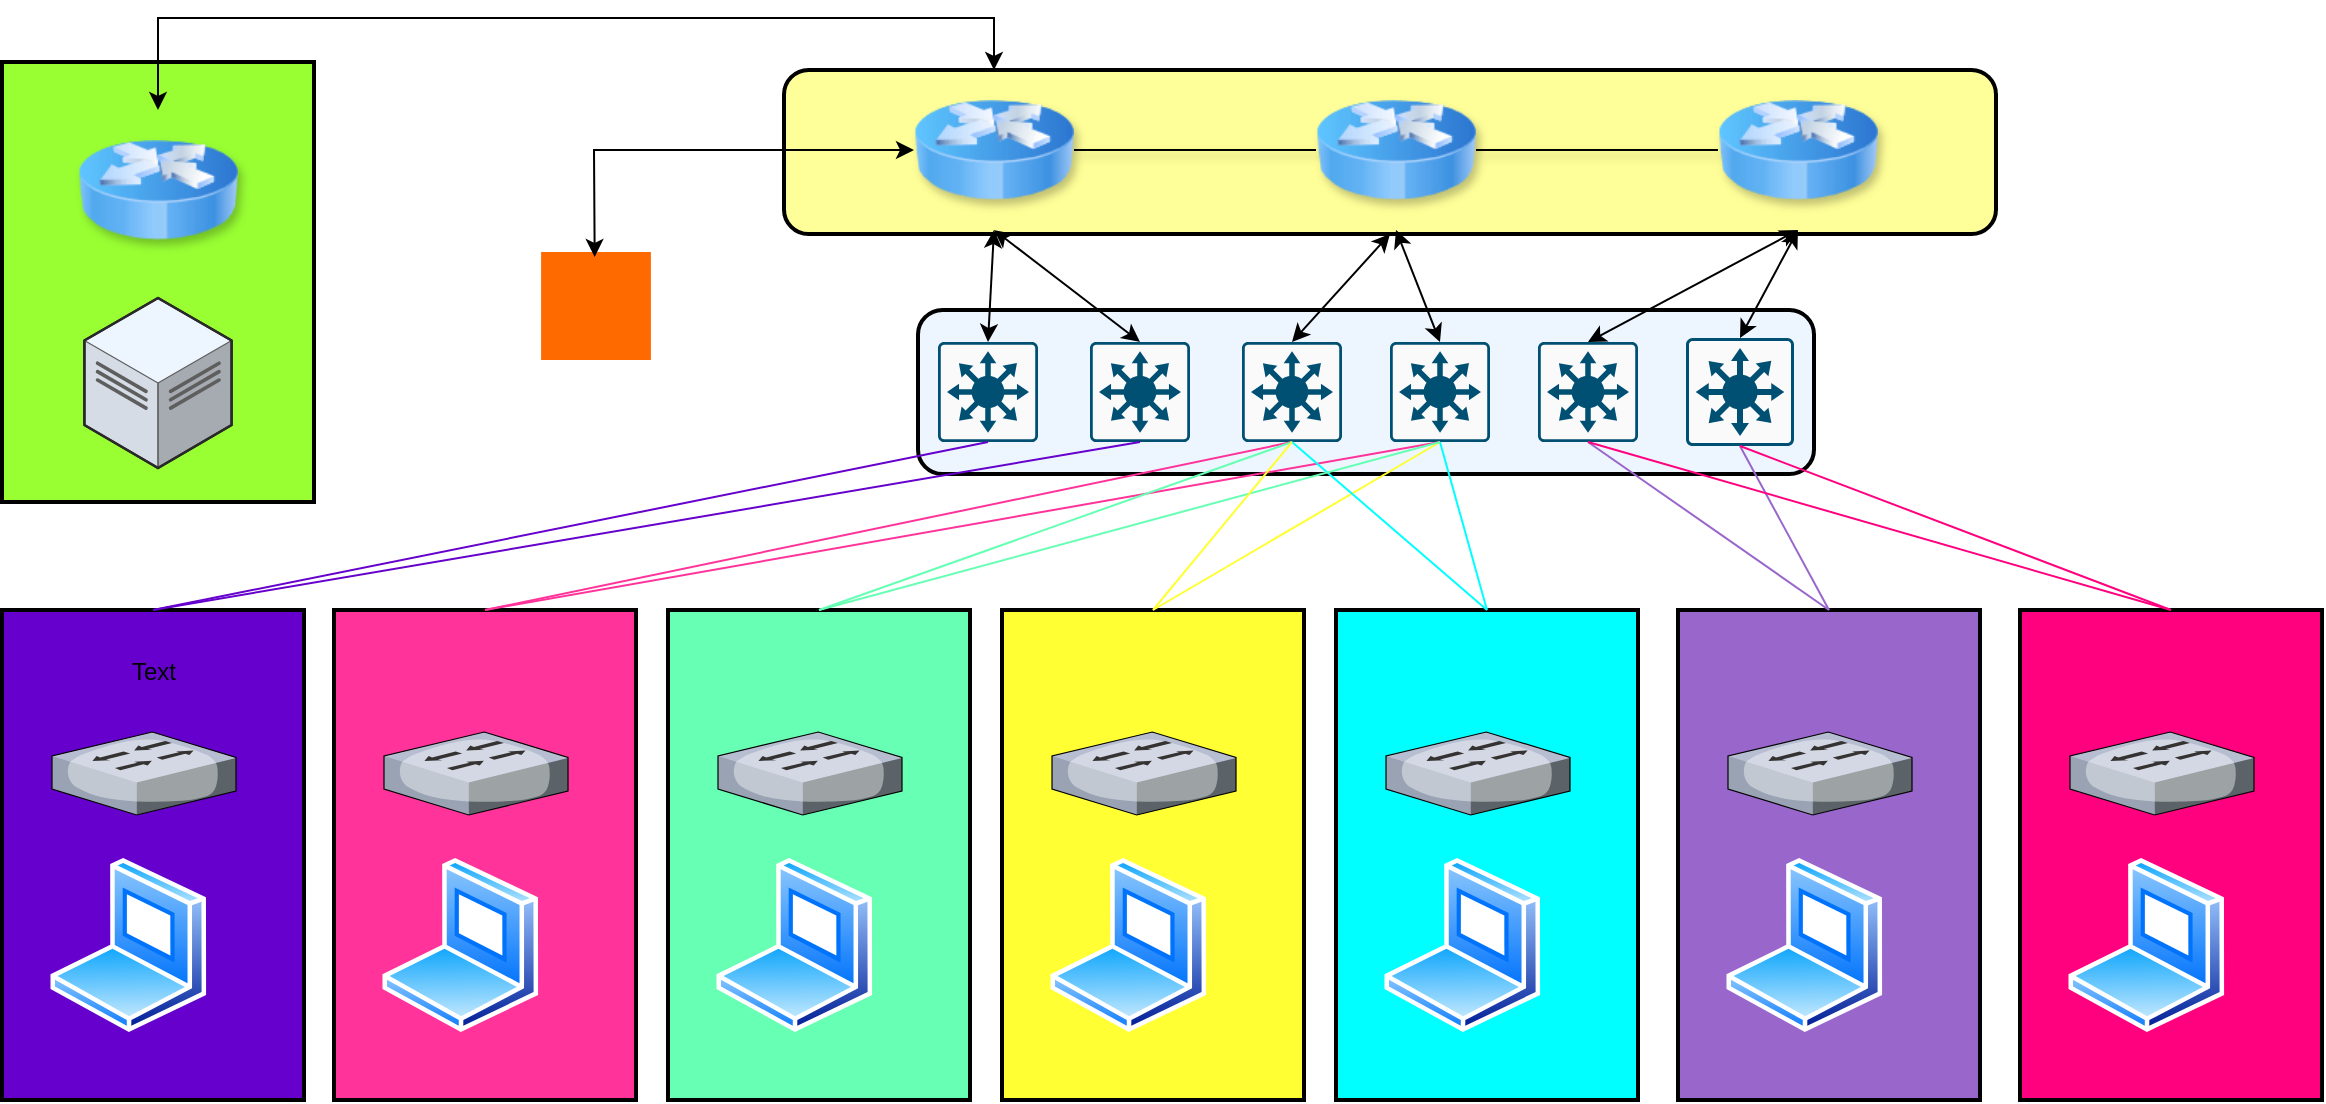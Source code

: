 <mxfile border="50" scale="3" compressed="false" locked="false" version="27.0.3">
  <diagram name="Blank" id="YmL12bMKpDGza6XwsDPr">
    <mxGraphModel dx="2422" dy="265" grid="0" gridSize="10" guides="1" tooltips="1" connect="1" arrows="1" fold="1" page="0" pageScale="1" pageWidth="827" pageHeight="1169" background="none" math="1" shadow="0">
      <root>
        <mxCell id="X5NqExCQtvZxIxQ7pmgY-0" />
        <mxCell id="1" parent="X5NqExCQtvZxIxQ7pmgY-0" />
        <mxCell id="lFJ8bcKFK8LMrN1udut2-37" value="" style="rounded=1;whiteSpace=wrap;html=1;strokeWidth=2;align=center;verticalAlign=top;spacingTop=4;spacingBottom=0;fontFamily=Helvetica;fontSize=15;fontColor=#7EA6E0;fontStyle=1;fillColor=#EDF5FF;shadow=0;" parent="1" vertex="1">
          <mxGeometry x="-627" y="830" width="448" height="82" as="geometry" />
        </mxCell>
        <mxCell id="lFJ8bcKFK8LMrN1udut2-35" value="" style="rounded=1;whiteSpace=wrap;html=1;strokeWidth=2;align=center;verticalAlign=top;spacingTop=4;spacingBottom=0;fontFamily=Helvetica;fontSize=15;fontColor=#7EA6E0;fontStyle=1;fillColor=#FFFF99;shadow=0;" parent="1" vertex="1">
          <mxGeometry x="-694" y="710" width="606" height="82" as="geometry" />
        </mxCell>
        <mxCell id="lFJ8bcKFK8LMrN1udut2-1" value="" style="points=[];aspect=fixed;html=1;align=center;shadow=0;dashed=0;fillColor=#FF6A00;strokeColor=none;shape=mxgraph.alibaba_cloud.uis_ultimate_internet_service;" parent="1" vertex="1">
          <mxGeometry x="-815.45" y="801" width="54.9" height="54" as="geometry" />
        </mxCell>
        <mxCell id="lFJ8bcKFK8LMrN1udut2-3" value="" style="image;html=1;image=img/lib/clip_art/networking/Router_Icon_128x128.png;shadow=1;" parent="1" vertex="1">
          <mxGeometry x="-629" y="710" width="80" height="80" as="geometry" />
        </mxCell>
        <mxCell id="lFJ8bcKFK8LMrN1udut2-4" value="" style="image;html=1;image=img/lib/clip_art/networking/Router_Icon_128x128.png;shadow=1;" parent="1" vertex="1">
          <mxGeometry x="-428" y="710" width="80" height="80" as="geometry" />
        </mxCell>
        <mxCell id="lFJ8bcKFK8LMrN1udut2-5" value="" style="image;html=1;image=img/lib/clip_art/networking/Router_Icon_128x128.png;fontStyle=1;shadow=1;" parent="1" vertex="1">
          <mxGeometry x="-227" y="710" width="80" height="80" as="geometry" />
        </mxCell>
        <mxCell id="lFJ8bcKFK8LMrN1udut2-23" value="" style="sketch=0;points=[[0.015,0.015,0],[0.985,0.015,0],[0.985,0.985,0],[0.015,0.985,0],[0.25,0,0],[0.5,0,0],[0.75,0,0],[1,0.25,0],[1,0.5,0],[1,0.75,0],[0.75,1,0],[0.5,1,0],[0.25,1,0],[0,0.75,0],[0,0.5,0],[0,0.25,0]];verticalLabelPosition=bottom;html=1;verticalAlign=top;aspect=fixed;align=center;pointerEvents=1;shape=mxgraph.cisco19.rect;prIcon=l3_switch;fillColor=#FAFAFA;strokeColor=#005073;strokeWidth=2;spacingTop=4;spacingBottom=0;fontFamily=Helvetica;fontSize=15;fontColor=#7EA6E0;fontStyle=1;" parent="1" vertex="1">
          <mxGeometry x="-617" y="846" width="50" height="50" as="geometry" />
        </mxCell>
        <mxCell id="lFJ8bcKFK8LMrN1udut2-24" value="" style="sketch=0;points=[[0.015,0.015,0],[0.985,0.015,0],[0.985,0.985,0],[0.015,0.985,0],[0.25,0,0],[0.5,0,0],[0.75,0,0],[1,0.25,0],[1,0.5,0],[1,0.75,0],[0.75,1,0],[0.5,1,0],[0.25,1,0],[0,0.75,0],[0,0.5,0],[0,0.25,0]];verticalLabelPosition=bottom;html=1;verticalAlign=top;aspect=fixed;align=center;pointerEvents=1;shape=mxgraph.cisco19.rect;prIcon=l3_switch;fillColor=#FAFAFA;strokeColor=#005073;strokeWidth=2;spacingTop=4;spacingBottom=0;fontFamily=Helvetica;fontSize=15;fontColor=#7EA6E0;fontStyle=1;" parent="1" vertex="1">
          <mxGeometry x="-541" y="846" width="50" height="50" as="geometry" />
        </mxCell>
        <mxCell id="lFJ8bcKFK8LMrN1udut2-25" value="" style="sketch=0;points=[[0.015,0.015,0],[0.985,0.015,0],[0.985,0.985,0],[0.015,0.985,0],[0.25,0,0],[0.5,0,0],[0.75,0,0],[1,0.25,0],[1,0.5,0],[1,0.75,0],[0.75,1,0],[0.5,1,0],[0.25,1,0],[0,0.75,0],[0,0.5,0],[0,0.25,0]];verticalLabelPosition=bottom;html=1;verticalAlign=top;aspect=fixed;align=center;pointerEvents=1;shape=mxgraph.cisco19.rect;prIcon=l3_switch;fillColor=#FAFAFA;strokeColor=#005073;strokeWidth=2;spacingTop=4;spacingBottom=0;fontFamily=Helvetica;fontSize=15;fontColor=#7EA6E0;fontStyle=1;" parent="1" vertex="1">
          <mxGeometry x="-465" y="846" width="50" height="50" as="geometry" />
        </mxCell>
        <mxCell id="lFJ8bcKFK8LMrN1udut2-26" value="" style="sketch=0;points=[[0.015,0.015,0],[0.985,0.015,0],[0.985,0.985,0],[0.015,0.985,0],[0.25,0,0],[0.5,0,0],[0.75,0,0],[1,0.25,0],[1,0.5,0],[1,0.75,0],[0.75,1,0],[0.5,1,0],[0.25,1,0],[0,0.75,0],[0,0.5,0],[0,0.25,0]];verticalLabelPosition=bottom;html=1;verticalAlign=top;aspect=fixed;align=center;pointerEvents=1;shape=mxgraph.cisco19.rect;prIcon=l3_switch;fillColor=#FAFAFA;strokeColor=#005073;strokeWidth=2;spacingTop=4;spacingBottom=0;fontFamily=Helvetica;fontSize=15;fontColor=#7EA6E0;fontStyle=1;" parent="1" vertex="1">
          <mxGeometry x="-391" y="846" width="50" height="50" as="geometry" />
        </mxCell>
        <mxCell id="lFJ8bcKFK8LMrN1udut2-27" value="" style="sketch=0;points=[[0.015,0.015,0],[0.985,0.015,0],[0.985,0.985,0],[0.015,0.985,0],[0.25,0,0],[0.5,0,0],[0.75,0,0],[1,0.25,0],[1,0.5,0],[1,0.75,0],[0.75,1,0],[0.5,1,0],[0.25,1,0],[0,0.75,0],[0,0.5,0],[0,0.25,0]];verticalLabelPosition=bottom;html=1;verticalAlign=top;aspect=fixed;align=center;pointerEvents=1;shape=mxgraph.cisco19.rect;prIcon=l3_switch;fillColor=#FAFAFA;strokeColor=#005073;strokeWidth=2;spacingTop=4;spacingBottom=0;fontFamily=Helvetica;fontSize=15;fontColor=#7EA6E0;fontStyle=1;" parent="1" vertex="1">
          <mxGeometry x="-317" y="846" width="50" height="50" as="geometry" />
        </mxCell>
        <mxCell id="lFJ8bcKFK8LMrN1udut2-29" value="" style="sketch=0;points=[[0.015,0.015,0],[0.985,0.015,0],[0.985,0.985,0],[0.015,0.985,0],[0.25,0,0],[0.5,0,0],[0.75,0,0],[1,0.25,0],[1,0.5,0],[1,0.75,0],[0.75,1,0],[0.5,1,0],[0.25,1,0],[0,0.75,0],[0,0.5,0],[0,0.25,0]];verticalLabelPosition=bottom;html=1;verticalAlign=top;aspect=fixed;align=center;pointerEvents=1;shape=mxgraph.cisco19.rect;prIcon=l3_switch;fillColor=#FAFAFA;strokeColor=#005073;strokeWidth=2;spacingTop=4;spacingBottom=0;fontFamily=Helvetica;fontSize=15;fontColor=#7EA6E0;fontStyle=1;" parent="1" vertex="1">
          <mxGeometry x="-243" y="844" width="54" height="54" as="geometry" />
        </mxCell>
        <mxCell id="lFJ8bcKFK8LMrN1udut2-31" value="" style="endArrow=none;html=1;rounded=0;fontFamily=Helvetica;fontSize=15;fontColor=#7EA6E0;fontStyle=1;exitX=1;exitY=0.5;exitDx=0;exitDy=0;entryX=0;entryY=0.5;entryDx=0;entryDy=0;shadow=1;" parent="1" source="lFJ8bcKFK8LMrN1udut2-4" target="lFJ8bcKFK8LMrN1udut2-5" edge="1">
          <mxGeometry width="50" height="50" relative="1" as="geometry">
            <mxPoint x="-339" y="786" as="sourcePoint" />
            <mxPoint x="-289" y="736" as="targetPoint" />
            <Array as="points">
              <mxPoint x="-282" y="750" />
            </Array>
          </mxGeometry>
        </mxCell>
        <mxCell id="lFJ8bcKFK8LMrN1udut2-33" value="" style="endArrow=none;html=1;rounded=0;fontFamily=Helvetica;fontSize=15;fontColor=#7EA6E0;fontStyle=1;exitX=1;exitY=0.5;exitDx=0;exitDy=0;entryX=0;entryY=0.5;entryDx=0;entryDy=0;shadow=1;" parent="1" source="lFJ8bcKFK8LMrN1udut2-3" target="lFJ8bcKFK8LMrN1udut2-4" edge="1">
          <mxGeometry width="50" height="50" relative="1" as="geometry">
            <mxPoint x="-339" y="786" as="sourcePoint" />
            <mxPoint x="-289" y="736" as="targetPoint" />
          </mxGeometry>
        </mxCell>
        <mxCell id="lFJ8bcKFK8LMrN1udut2-38" value="" style="rounded=0;whiteSpace=wrap;html=1;strokeWidth=2;align=center;verticalAlign=top;spacingTop=4;spacingBottom=0;fontFamily=Helvetica;fontSize=15;fontColor=#7EA6E0;fontStyle=1;fillColor=#99FF33;" parent="1" vertex="1">
          <mxGeometry x="-1085" y="706" width="156" height="220" as="geometry" />
        </mxCell>
        <mxCell id="lFJ8bcKFK8LMrN1udut2-40" value="" style="rounded=0;whiteSpace=wrap;html=1;strokeWidth=2;align=center;verticalAlign=top;spacingTop=4;spacingBottom=0;fontFamily=Helvetica;fontSize=15;fontColor=#7EA6E0;fontStyle=1;fillColor=#6600CC;" parent="1" vertex="1">
          <mxGeometry x="-1085" y="980" width="151" height="245" as="geometry" />
        </mxCell>
        <mxCell id="lFJ8bcKFK8LMrN1udut2-55" value="" style="verticalLabelPosition=bottom;sketch=0;aspect=fixed;html=1;verticalAlign=top;strokeColor=none;align=center;outlineConnect=0;shape=mxgraph.citrix.switch;strokeWidth=2;spacingTop=4;spacingBottom=0;fontFamily=Helvetica;fontSize=15;fontColor=#7EA6E0;fontStyle=1;fillColor=#EDF5FF;" parent="1" vertex="1">
          <mxGeometry x="-1060" y="1041" width="92" height="41.5" as="geometry" />
        </mxCell>
        <mxCell id="lFJ8bcKFK8LMrN1udut2-62" value="" style="image;aspect=fixed;perimeter=ellipsePerimeter;html=1;align=center;shadow=0;dashed=0;spacingTop=3;image=img/lib/active_directory/laptop_client.svg;strokeWidth=2;verticalAlign=top;spacingBottom=0;fontFamily=Helvetica;fontSize=15;fontColor=#7EA6E0;fontStyle=1;fillColor=#EDF5FF;" parent="1" vertex="1">
          <mxGeometry x="-1061" y="1104" width="78.3" height="87" as="geometry" />
        </mxCell>
        <mxCell id="lFJ8bcKFK8LMrN1udut2-64" value="" style="rounded=0;whiteSpace=wrap;html=1;strokeWidth=2;align=center;verticalAlign=top;spacingTop=4;spacingBottom=0;fontFamily=Helvetica;fontSize=15;fontColor=#7EA6E0;fontStyle=1;fillColor=#FF3399;" parent="1" vertex="1">
          <mxGeometry x="-919" y="980" width="151" height="245" as="geometry" />
        </mxCell>
        <mxCell id="lFJ8bcKFK8LMrN1udut2-65" value="" style="verticalLabelPosition=bottom;sketch=0;aspect=fixed;html=1;verticalAlign=top;strokeColor=none;align=center;outlineConnect=0;shape=mxgraph.citrix.switch;strokeWidth=2;spacingTop=4;spacingBottom=0;fontFamily=Helvetica;fontSize=15;fontColor=#7EA6E0;fontStyle=1;fillColor=#EDF5FF;" parent="1" vertex="1">
          <mxGeometry x="-894" y="1041" width="92" height="41.5" as="geometry" />
        </mxCell>
        <mxCell id="lFJ8bcKFK8LMrN1udut2-66" value="" style="image;aspect=fixed;perimeter=ellipsePerimeter;html=1;align=center;shadow=0;dashed=0;spacingTop=3;image=img/lib/active_directory/laptop_client.svg;strokeWidth=2;verticalAlign=top;spacingBottom=0;fontFamily=Helvetica;fontSize=15;fontColor=#7EA6E0;fontStyle=1;fillColor=#EDF5FF;" parent="1" vertex="1">
          <mxGeometry x="-895" y="1104" width="78.3" height="87" as="geometry" />
        </mxCell>
        <mxCell id="lFJ8bcKFK8LMrN1udut2-85" value="" style="rounded=0;whiteSpace=wrap;html=1;strokeWidth=2;align=center;verticalAlign=top;spacingTop=4;spacingBottom=0;fontFamily=Helvetica;fontSize=15;fontColor=#7EA6E0;fontStyle=1;fillColor=#66FFB3;" parent="1" vertex="1">
          <mxGeometry x="-752" y="980" width="151" height="245" as="geometry" />
        </mxCell>
        <mxCell id="lFJ8bcKFK8LMrN1udut2-86" value="" style="verticalLabelPosition=bottom;sketch=0;aspect=fixed;html=1;verticalAlign=top;strokeColor=none;align=center;outlineConnect=0;shape=mxgraph.citrix.switch;strokeWidth=2;spacingTop=4;spacingBottom=0;fontFamily=Helvetica;fontSize=15;fontColor=#7EA6E0;fontStyle=1;fillColor=#EDF5FF;" parent="1" vertex="1">
          <mxGeometry x="-727" y="1041" width="92" height="41.5" as="geometry" />
        </mxCell>
        <mxCell id="lFJ8bcKFK8LMrN1udut2-87" value="" style="image;aspect=fixed;perimeter=ellipsePerimeter;html=1;align=center;shadow=0;dashed=0;spacingTop=3;image=img/lib/active_directory/laptop_client.svg;strokeWidth=2;verticalAlign=top;spacingBottom=0;fontFamily=Helvetica;fontSize=15;fontColor=#7EA6E0;fontStyle=1;fillColor=#EDF5FF;" parent="1" vertex="1">
          <mxGeometry x="-728" y="1104" width="78.3" height="87" as="geometry" />
        </mxCell>
        <mxCell id="lFJ8bcKFK8LMrN1udut2-88" value="" style="rounded=0;whiteSpace=wrap;html=1;strokeWidth=2;align=center;verticalAlign=top;spacingTop=4;spacingBottom=0;fontFamily=Helvetica;fontSize=15;fontColor=#7EA6E0;fontStyle=1;fillColor=#FFFF33;" parent="1" vertex="1">
          <mxGeometry x="-585" y="980" width="151" height="245" as="geometry" />
        </mxCell>
        <mxCell id="lFJ8bcKFK8LMrN1udut2-89" value="" style="verticalLabelPosition=bottom;sketch=0;aspect=fixed;html=1;verticalAlign=top;strokeColor=none;align=center;outlineConnect=0;shape=mxgraph.citrix.switch;strokeWidth=2;spacingTop=4;spacingBottom=0;fontFamily=Helvetica;fontSize=15;fontColor=#7EA6E0;fontStyle=1;fillColor=#EDF5FF;" parent="1" vertex="1">
          <mxGeometry x="-560" y="1041" width="92" height="41.5" as="geometry" />
        </mxCell>
        <mxCell id="lFJ8bcKFK8LMrN1udut2-90" value="" style="image;aspect=fixed;perimeter=ellipsePerimeter;html=1;align=center;shadow=0;dashed=0;spacingTop=3;image=img/lib/active_directory/laptop_client.svg;strokeWidth=2;verticalAlign=top;spacingBottom=0;fontFamily=Helvetica;fontSize=15;fontColor=#7EA6E0;fontStyle=1;fillColor=#EDF5FF;" parent="1" vertex="1">
          <mxGeometry x="-561" y="1104" width="78.3" height="87" as="geometry" />
        </mxCell>
        <mxCell id="lFJ8bcKFK8LMrN1udut2-91" value="" style="rounded=0;whiteSpace=wrap;html=1;strokeWidth=2;align=center;verticalAlign=top;spacingTop=4;spacingBottom=0;fontFamily=Helvetica;fontSize=15;fontColor=#7EA6E0;fontStyle=1;fillColor=#00FFFF;" parent="1" vertex="1">
          <mxGeometry x="-418" y="980" width="151" height="245" as="geometry" />
        </mxCell>
        <mxCell id="lFJ8bcKFK8LMrN1udut2-92" value="" style="verticalLabelPosition=bottom;sketch=0;aspect=fixed;html=1;verticalAlign=top;strokeColor=none;align=center;outlineConnect=0;shape=mxgraph.citrix.switch;strokeWidth=2;spacingTop=4;spacingBottom=0;fontFamily=Helvetica;fontSize=15;fontColor=#7EA6E0;fontStyle=1;fillColor=#EDF5FF;" parent="1" vertex="1">
          <mxGeometry x="-393" y="1041" width="92" height="41.5" as="geometry" />
        </mxCell>
        <mxCell id="lFJ8bcKFK8LMrN1udut2-93" value="" style="image;aspect=fixed;perimeter=ellipsePerimeter;html=1;align=center;shadow=0;dashed=0;spacingTop=3;image=img/lib/active_directory/laptop_client.svg;strokeWidth=2;verticalAlign=top;spacingBottom=0;fontFamily=Helvetica;fontSize=15;fontColor=#7EA6E0;fontStyle=1;fillColor=#EDF5FF;" parent="1" vertex="1">
          <mxGeometry x="-394" y="1104" width="78.3" height="87" as="geometry" />
        </mxCell>
        <mxCell id="lFJ8bcKFK8LMrN1udut2-94" value="" style="rounded=0;whiteSpace=wrap;html=1;strokeWidth=2;align=center;verticalAlign=top;spacingTop=4;spacingBottom=0;fontFamily=Helvetica;fontSize=15;fontColor=#7EA6E0;fontStyle=1;fillColor=#9966CC;" parent="1" vertex="1">
          <mxGeometry x="-247" y="980" width="151" height="245" as="geometry" />
        </mxCell>
        <mxCell id="lFJ8bcKFK8LMrN1udut2-95" value="" style="verticalLabelPosition=bottom;sketch=0;aspect=fixed;html=1;verticalAlign=top;strokeColor=none;align=center;outlineConnect=0;shape=mxgraph.citrix.switch;strokeWidth=2;spacingTop=4;spacingBottom=0;fontFamily=Helvetica;fontSize=15;fontColor=#7EA6E0;fontStyle=1;fillColor=#EDF5FF;" parent="1" vertex="1">
          <mxGeometry x="-222" y="1041" width="92" height="41.5" as="geometry" />
        </mxCell>
        <mxCell id="lFJ8bcKFK8LMrN1udut2-96" value="" style="image;aspect=fixed;perimeter=ellipsePerimeter;html=1;align=center;shadow=0;dashed=0;spacingTop=3;image=img/lib/active_directory/laptop_client.svg;strokeWidth=2;verticalAlign=top;spacingBottom=0;fontFamily=Helvetica;fontSize=15;fontColor=#7EA6E0;fontStyle=1;fillColor=#EDF5FF;" parent="1" vertex="1">
          <mxGeometry x="-223" y="1104" width="78.3" height="87" as="geometry" />
        </mxCell>
        <mxCell id="lFJ8bcKFK8LMrN1udut2-97" value="" style="rounded=0;whiteSpace=wrap;html=1;strokeWidth=2;align=center;verticalAlign=top;spacingTop=4;spacingBottom=0;fontFamily=Helvetica;fontSize=15;fontColor=#7EA6E0;fontStyle=1;fillColor=#FF007F;" parent="1" vertex="1">
          <mxGeometry x="-76" y="980" width="151" height="245" as="geometry" />
        </mxCell>
        <mxCell id="lFJ8bcKFK8LMrN1udut2-98" value="" style="verticalLabelPosition=bottom;sketch=0;aspect=fixed;html=1;verticalAlign=top;strokeColor=none;align=center;outlineConnect=0;shape=mxgraph.citrix.switch;strokeWidth=2;spacingTop=4;spacingBottom=0;fontFamily=Helvetica;fontSize=15;fontColor=#7EA6E0;fontStyle=1;fillColor=#EDF5FF;" parent="1" vertex="1">
          <mxGeometry x="-51" y="1041" width="92" height="41.5" as="geometry" />
        </mxCell>
        <mxCell id="lFJ8bcKFK8LMrN1udut2-99" value="" style="image;aspect=fixed;perimeter=ellipsePerimeter;html=1;align=center;shadow=0;dashed=0;spacingTop=3;image=img/lib/active_directory/laptop_client.svg;strokeWidth=2;verticalAlign=top;spacingBottom=0;fontFamily=Helvetica;fontSize=15;fontColor=#7EA6E0;fontStyle=1;fillColor=#EDF5FF;" parent="1" vertex="1">
          <mxGeometry x="-52" y="1104" width="78.3" height="87" as="geometry" />
        </mxCell>
        <mxCell id="lFJ8bcKFK8LMrN1udut2-103" value="" style="endArrow=classic;startArrow=classic;html=1;rounded=0;fontFamily=Helvetica;fontSize=15;fontColor=#7EA6E0;fontStyle=1;exitX=0.5;exitY=0;exitDx=0;exitDy=0;exitPerimeter=0;entryX=0.5;entryY=1;entryDx=0;entryDy=0;" parent="1" source="lFJ8bcKFK8LMrN1udut2-23" target="lFJ8bcKFK8LMrN1udut2-3" edge="1">
          <mxGeometry width="50" height="50" relative="1" as="geometry">
            <mxPoint x="-429" y="943" as="sourcePoint" />
            <mxPoint x="-379" y="893" as="targetPoint" />
          </mxGeometry>
        </mxCell>
        <mxCell id="lFJ8bcKFK8LMrN1udut2-104" value="" style="endArrow=classic;startArrow=classic;html=1;rounded=0;fontFamily=Helvetica;fontSize=15;fontColor=#7EA6E0;fontStyle=1;exitX=0.5;exitY=0;exitDx=0;exitDy=0;exitPerimeter=0;" parent="1" source="lFJ8bcKFK8LMrN1udut2-24" edge="1">
          <mxGeometry width="50" height="50" relative="1" as="geometry">
            <mxPoint x="-464" y="921" as="sourcePoint" />
            <mxPoint x="-589" y="790" as="targetPoint" />
          </mxGeometry>
        </mxCell>
        <mxCell id="lFJ8bcKFK8LMrN1udut2-105" value="" style="endArrow=none;html=1;rounded=0;fontFamily=Helvetica;fontSize=15;fontColor=#7EA6E0;fontStyle=1;exitX=0.5;exitY=0;exitDx=0;exitDy=0;entryX=0.5;entryY=1;entryDx=0;entryDy=0;entryPerimeter=0;fillColor=#6600CC;strokeColor=#6600CC;" parent="1" source="lFJ8bcKFK8LMrN1udut2-40" target="lFJ8bcKFK8LMrN1udut2-23" edge="1">
          <mxGeometry width="50" height="50" relative="1" as="geometry">
            <mxPoint x="-743" y="905" as="sourcePoint" />
            <mxPoint x="-693" y="855" as="targetPoint" />
          </mxGeometry>
        </mxCell>
        <mxCell id="lFJ8bcKFK8LMrN1udut2-106" value="" style="endArrow=none;html=1;rounded=0;fontFamily=Helvetica;fontSize=15;fontColor=#7EA6E0;fontStyle=1;exitX=0.5;exitY=0;exitDx=0;exitDy=0;entryX=0.5;entryY=1;entryDx=0;entryDy=0;entryPerimeter=0;fillColor=#6600CC;strokeColor=#6600CC;" parent="1" source="lFJ8bcKFK8LMrN1udut2-40" target="lFJ8bcKFK8LMrN1udut2-24" edge="1">
          <mxGeometry width="50" height="50" relative="1" as="geometry">
            <mxPoint x="-743" y="905" as="sourcePoint" />
            <mxPoint x="-693" y="855" as="targetPoint" />
          </mxGeometry>
        </mxCell>
        <mxCell id="lFJ8bcKFK8LMrN1udut2-107" value="" style="endArrow=classic;startArrow=classic;html=1;rounded=0;fontFamily=Helvetica;fontSize=15;fontColor=#7EA6E0;fontStyle=1;exitX=0.5;exitY=0;exitDx=0;exitDy=0;exitPerimeter=0;entryX=0.5;entryY=1;entryDx=0;entryDy=0;" parent="1" source="lFJ8bcKFK8LMrN1udut2-25" target="lFJ8bcKFK8LMrN1udut2-35" edge="1">
          <mxGeometry width="50" height="50" relative="1" as="geometry">
            <mxPoint x="-366" y="905" as="sourcePoint" />
            <mxPoint x="-316" y="855" as="targetPoint" />
          </mxGeometry>
        </mxCell>
        <mxCell id="lFJ8bcKFK8LMrN1udut2-108" value="" style="endArrow=classic;startArrow=classic;html=1;rounded=0;fontFamily=Helvetica;fontSize=15;fontColor=#7EA6E0;fontStyle=1;exitX=0.5;exitY=0;exitDx=0;exitDy=0;exitPerimeter=0;entryX=0.5;entryY=1;entryDx=0;entryDy=0;" parent="1" source="lFJ8bcKFK8LMrN1udut2-26" target="lFJ8bcKFK8LMrN1udut2-4" edge="1">
          <mxGeometry width="50" height="50" relative="1" as="geometry">
            <mxPoint x="-366" y="905" as="sourcePoint" />
            <mxPoint x="-316" y="855" as="targetPoint" />
          </mxGeometry>
        </mxCell>
        <mxCell id="lFJ8bcKFK8LMrN1udut2-109" value="" style="endArrow=classic;startArrow=classic;html=1;rounded=0;fontFamily=Helvetica;fontSize=15;fontColor=#7EA6E0;fontStyle=1;exitX=0.5;exitY=0;exitDx=0;exitDy=0;exitPerimeter=0;entryX=0.5;entryY=1;entryDx=0;entryDy=0;" parent="1" source="lFJ8bcKFK8LMrN1udut2-27" target="lFJ8bcKFK8LMrN1udut2-5" edge="1">
          <mxGeometry width="50" height="50" relative="1" as="geometry">
            <mxPoint x="-366" y="905" as="sourcePoint" />
            <mxPoint x="-316" y="855" as="targetPoint" />
          </mxGeometry>
        </mxCell>
        <mxCell id="lFJ8bcKFK8LMrN1udut2-110" value="" style="endArrow=classic;startArrow=classic;html=1;rounded=0;fontFamily=Helvetica;fontSize=15;fontColor=#7EA6E0;fontStyle=1;exitX=0.5;exitY=0;exitDx=0;exitDy=0;exitPerimeter=0;entryX=0.5;entryY=1;entryDx=0;entryDy=0;" parent="1" source="lFJ8bcKFK8LMrN1udut2-29" target="lFJ8bcKFK8LMrN1udut2-5" edge="1">
          <mxGeometry width="50" height="50" relative="1" as="geometry">
            <mxPoint x="-366" y="905" as="sourcePoint" />
            <mxPoint x="-316" y="855" as="targetPoint" />
          </mxGeometry>
        </mxCell>
        <mxCell id="lFJ8bcKFK8LMrN1udut2-111" value="" style="endArrow=none;html=1;rounded=0;fontFamily=Helvetica;fontSize=15;fontColor=#7EA6E0;fontStyle=1;exitX=0.5;exitY=0;exitDx=0;exitDy=0;entryX=0.5;entryY=1;entryDx=0;entryDy=0;entryPerimeter=0;fillColor=#FF3399;strokeColor=#FF3399;" parent="1" source="lFJ8bcKFK8LMrN1udut2-64" target="lFJ8bcKFK8LMrN1udut2-25" edge="1">
          <mxGeometry width="50" height="50" relative="1" as="geometry">
            <mxPoint x="-555" y="1006" as="sourcePoint" />
            <mxPoint x="-505" y="956" as="targetPoint" />
          </mxGeometry>
        </mxCell>
        <mxCell id="lFJ8bcKFK8LMrN1udut2-112" value="" style="endArrow=none;html=1;rounded=0;fontFamily=Helvetica;fontSize=15;fontColor=#7EA6E0;fontStyle=1;exitX=0.5;exitY=0;exitDx=0;exitDy=0;entryX=0.5;entryY=1;entryDx=0;entryDy=0;entryPerimeter=0;strokeColor=#FF3399;" parent="1" source="lFJ8bcKFK8LMrN1udut2-64" target="lFJ8bcKFK8LMrN1udut2-26" edge="1">
          <mxGeometry width="50" height="50" relative="1" as="geometry">
            <mxPoint x="-555" y="1006" as="sourcePoint" />
            <mxPoint x="-505" y="956" as="targetPoint" />
          </mxGeometry>
        </mxCell>
        <mxCell id="lFJ8bcKFK8LMrN1udut2-113" value="" style="endArrow=none;html=1;rounded=0;fontFamily=Helvetica;fontSize=15;fontColor=#7EA6E0;fontStyle=1;exitX=0.5;exitY=0;exitDx=0;exitDy=0;entryX=0.5;entryY=1;entryDx=0;entryDy=0;entryPerimeter=0;strokeColor=#66FFB3;" parent="1" source="lFJ8bcKFK8LMrN1udut2-85" target="lFJ8bcKFK8LMrN1udut2-25" edge="1">
          <mxGeometry width="50" height="50" relative="1" as="geometry">
            <mxPoint x="-537" y="1101" as="sourcePoint" />
            <mxPoint x="-487" y="1051" as="targetPoint" />
          </mxGeometry>
        </mxCell>
        <mxCell id="lFJ8bcKFK8LMrN1udut2-114" value="" style="endArrow=none;html=1;rounded=0;fontFamily=Helvetica;fontSize=15;fontColor=#7EA6E0;fontStyle=1;exitX=0.5;exitY=0;exitDx=0;exitDy=0;entryX=0.5;entryY=1;entryDx=0;entryDy=0;entryPerimeter=0;strokeColor=#FFFF33;" parent="1" source="lFJ8bcKFK8LMrN1udut2-88" target="lFJ8bcKFK8LMrN1udut2-26" edge="1">
          <mxGeometry width="50" height="50" relative="1" as="geometry">
            <mxPoint x="-537" y="1101" as="sourcePoint" />
            <mxPoint x="-487" y="1051" as="targetPoint" />
          </mxGeometry>
        </mxCell>
        <mxCell id="lFJ8bcKFK8LMrN1udut2-115" value="" style="endArrow=none;html=1;rounded=0;fontFamily=Helvetica;fontSize=15;fontColor=#7EA6E0;fontStyle=1;exitX=0.5;exitY=1;exitDx=0;exitDy=0;exitPerimeter=0;entryX=0.5;entryY=0;entryDx=0;entryDy=0;strokeColor=#00FFFF;" parent="1" source="lFJ8bcKFK8LMrN1udut2-25" target="lFJ8bcKFK8LMrN1udut2-91" edge="1">
          <mxGeometry width="50" height="50" relative="1" as="geometry">
            <mxPoint x="-537" y="1101" as="sourcePoint" />
            <mxPoint x="-487" y="1051" as="targetPoint" />
          </mxGeometry>
        </mxCell>
        <mxCell id="lFJ8bcKFK8LMrN1udut2-116" value="" style="endArrow=none;html=1;rounded=0;fontFamily=Helvetica;fontSize=15;fontColor=#7EA6E0;fontStyle=1;entryX=0.5;entryY=1;entryDx=0;entryDy=0;entryPerimeter=0;exitX=0.5;exitY=0;exitDx=0;exitDy=0;strokeColor=#00FFFF;" parent="1" source="lFJ8bcKFK8LMrN1udut2-91" target="lFJ8bcKFK8LMrN1udut2-26" edge="1">
          <mxGeometry width="50" height="50" relative="1" as="geometry">
            <mxPoint x="-537" y="1101" as="sourcePoint" />
            <mxPoint x="-487" y="1051" as="targetPoint" />
          </mxGeometry>
        </mxCell>
        <mxCell id="lFJ8bcKFK8LMrN1udut2-119" value="" style="endArrow=none;html=1;rounded=0;fontFamily=Helvetica;fontSize=15;fontColor=#7EA6E0;fontStyle=1;entryX=0.5;entryY=1;entryDx=0;entryDy=0;entryPerimeter=0;exitX=0.5;exitY=0;exitDx=0;exitDy=0;strokeColor=#9966CC;" parent="1" source="lFJ8bcKFK8LMrN1udut2-94" target="lFJ8bcKFK8LMrN1udut2-27" edge="1">
          <mxGeometry width="50" height="50" relative="1" as="geometry">
            <mxPoint x="-513" y="1044" as="sourcePoint" />
            <mxPoint x="-463" y="994" as="targetPoint" />
          </mxGeometry>
        </mxCell>
        <mxCell id="lFJ8bcKFK8LMrN1udut2-120" value="" style="endArrow=none;html=1;rounded=0;fontFamily=Helvetica;fontSize=15;fontColor=#7EA6E0;fontStyle=1;entryX=0.5;entryY=1;entryDx=0;entryDy=0;entryPerimeter=0;exitX=0.5;exitY=0;exitDx=0;exitDy=0;strokeColor=#9966CC;" parent="1" source="lFJ8bcKFK8LMrN1udut2-94" target="lFJ8bcKFK8LMrN1udut2-29" edge="1">
          <mxGeometry width="50" height="50" relative="1" as="geometry">
            <mxPoint x="-513" y="1044" as="sourcePoint" />
            <mxPoint x="-463" y="994" as="targetPoint" />
          </mxGeometry>
        </mxCell>
        <mxCell id="lFJ8bcKFK8LMrN1udut2-121" value="" style="endArrow=none;html=1;rounded=0;fontFamily=Helvetica;fontSize=15;fontColor=#7EA6E0;fontStyle=1;entryX=0.5;entryY=1;entryDx=0;entryDy=0;entryPerimeter=0;exitX=0.5;exitY=0;exitDx=0;exitDy=0;strokeColor=#FF007F;" parent="1" source="lFJ8bcKFK8LMrN1udut2-97" target="lFJ8bcKFK8LMrN1udut2-27" edge="1">
          <mxGeometry width="50" height="50" relative="1" as="geometry">
            <mxPoint x="-513" y="1044" as="sourcePoint" />
            <mxPoint x="-463" y="994" as="targetPoint" />
          </mxGeometry>
        </mxCell>
        <mxCell id="lFJ8bcKFK8LMrN1udut2-122" value="" style="endArrow=none;html=1;rounded=0;fontFamily=Helvetica;fontSize=15;fontColor=#7EA6E0;fontStyle=1;entryX=0.5;entryY=1;entryDx=0;entryDy=0;entryPerimeter=0;exitX=0.5;exitY=0;exitDx=0;exitDy=0;strokeColor=#FF007F;" parent="1" source="lFJ8bcKFK8LMrN1udut2-97" target="lFJ8bcKFK8LMrN1udut2-29" edge="1">
          <mxGeometry width="50" height="50" relative="1" as="geometry">
            <mxPoint x="-513" y="1044" as="sourcePoint" />
            <mxPoint x="-463" y="994" as="targetPoint" />
          </mxGeometry>
        </mxCell>
        <mxCell id="lFJ8bcKFK8LMrN1udut2-123" value="" style="image;html=1;image=img/lib/clip_art/networking/Router_Icon_128x128.png;shadow=1;" parent="1" vertex="1">
          <mxGeometry x="-1047" y="730" width="80" height="80" as="geometry" />
        </mxCell>
        <mxCell id="lFJ8bcKFK8LMrN1udut2-124" value="" style="verticalLabelPosition=bottom;html=1;verticalAlign=top;strokeWidth=1;align=center;outlineConnect=0;dashed=0;outlineConnect=0;shape=mxgraph.aws3d.dataCenter;strokeColor=#5E5E5E;aspect=fixed;spacingTop=4;spacingBottom=0;fontFamily=Helvetica;fontSize=15;fontColor=#7EA6E0;fontStyle=1;fillColor=#EDF5FF;" parent="1" vertex="1">
          <mxGeometry x="-1043.81" y="824" width="73.63" height="85" as="geometry" />
        </mxCell>
        <mxCell id="lFJ8bcKFK8LMrN1udut2-129" value="" style="endArrow=classic;startArrow=classic;html=1;rounded=0;fontFamily=Helvetica;fontSize=15;fontColor=#7EA6E0;fontStyle=1;exitX=0.5;exitY=0;exitDx=0;exitDy=0;entryX=0.5;entryY=0;entryDx=0;entryDy=0;" parent="1" source="lFJ8bcKFK8LMrN1udut2-123" target="lFJ8bcKFK8LMrN1udut2-3" edge="1">
          <mxGeometry width="50" height="50" relative="1" as="geometry">
            <mxPoint x="-738" y="742" as="sourcePoint" />
            <mxPoint x="-688" y="692" as="targetPoint" />
            <Array as="points">
              <mxPoint x="-1007" y="684" />
              <mxPoint x="-589" y="684" />
            </Array>
          </mxGeometry>
        </mxCell>
        <mxCell id="lFJ8bcKFK8LMrN1udut2-130" value="" style="endArrow=classic;startArrow=classic;html=1;rounded=0;fontFamily=Helvetica;fontSize=15;fontColor=#7EA6E0;fontStyle=1;exitX=0.488;exitY=0.046;exitDx=0;exitDy=0;exitPerimeter=0;entryX=0;entryY=0.5;entryDx=0;entryDy=0;" parent="1" source="lFJ8bcKFK8LMrN1udut2-1" target="lFJ8bcKFK8LMrN1udut2-3" edge="1">
          <mxGeometry width="50" height="50" relative="1" as="geometry">
            <mxPoint x="-738" y="882" as="sourcePoint" />
            <mxPoint x="-688" y="832" as="targetPoint" />
            <Array as="points">
              <mxPoint x="-789" y="750" />
            </Array>
          </mxGeometry>
        </mxCell>
        <mxCell id="lFJ8bcKFK8LMrN1udut2-131" value="" style="endArrow=none;html=1;rounded=0;fontFamily=Helvetica;fontSize=15;fontColor=#7EA6E0;fontStyle=1;exitX=0.5;exitY=0;exitDx=0;exitDy=0;entryX=0.5;entryY=1;entryDx=0;entryDy=0;entryPerimeter=0;strokeColor=#66FFB3;" parent="1" source="lFJ8bcKFK8LMrN1udut2-85" target="lFJ8bcKFK8LMrN1udut2-26" edge="1">
          <mxGeometry width="50" height="50" relative="1" as="geometry">
            <mxPoint x="-561" y="971" as="sourcePoint" />
            <mxPoint x="-511" y="921" as="targetPoint" />
          </mxGeometry>
        </mxCell>
        <mxCell id="lFJ8bcKFK8LMrN1udut2-132" value="" style="endArrow=none;html=1;rounded=0;fontFamily=Helvetica;fontSize=15;fontColor=#7EA6E0;fontStyle=1;exitX=0.5;exitY=0;exitDx=0;exitDy=0;entryX=0.5;entryY=1;entryDx=0;entryDy=0;entryPerimeter=0;strokeColor=#FFFF33;" parent="1" source="lFJ8bcKFK8LMrN1udut2-88" target="lFJ8bcKFK8LMrN1udut2-25" edge="1">
          <mxGeometry width="50" height="50" relative="1" as="geometry">
            <mxPoint x="-476" y="971" as="sourcePoint" />
            <mxPoint x="-426" y="921" as="targetPoint" />
          </mxGeometry>
        </mxCell>
        <mxCell id="ZygVsaCtUWGt-RFa_Jxd-1" value="Text" style="text;html=1;align=center;verticalAlign=middle;whiteSpace=wrap;rounded=0;" vertex="1" parent="1">
          <mxGeometry x="-1039.5" y="996" width="60" height="30" as="geometry" />
        </mxCell>
      </root>
    </mxGraphModel>
  </diagram>
</mxfile>
